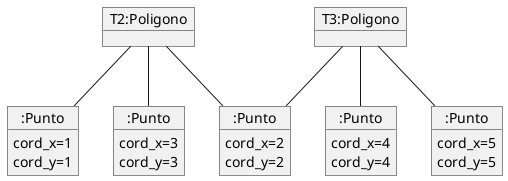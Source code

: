 @startuml C2
object "T2:Poligono" as o1
object "T3:Poligono" as o2
object ":Punto" as o3
o3 : cord_x=2
o3 : cord_y=2
object ":Punto" as o4
object ":Punto" as o5
object ":Punto" as o6
object ":Punto" as o7
o4 : cord_x=1
o4 : cord_y=1
o5 : cord_x=3
o5 : cord_y=3
o6 : cord_x=4
o6 : cord_y=4
o7 : cord_x=5
o7 : cord_y=5

o1 -- o3
o2 -- o3
o1 -- o4
o1 -- o5
o2 -- o6
o2 -- o7

@enduml